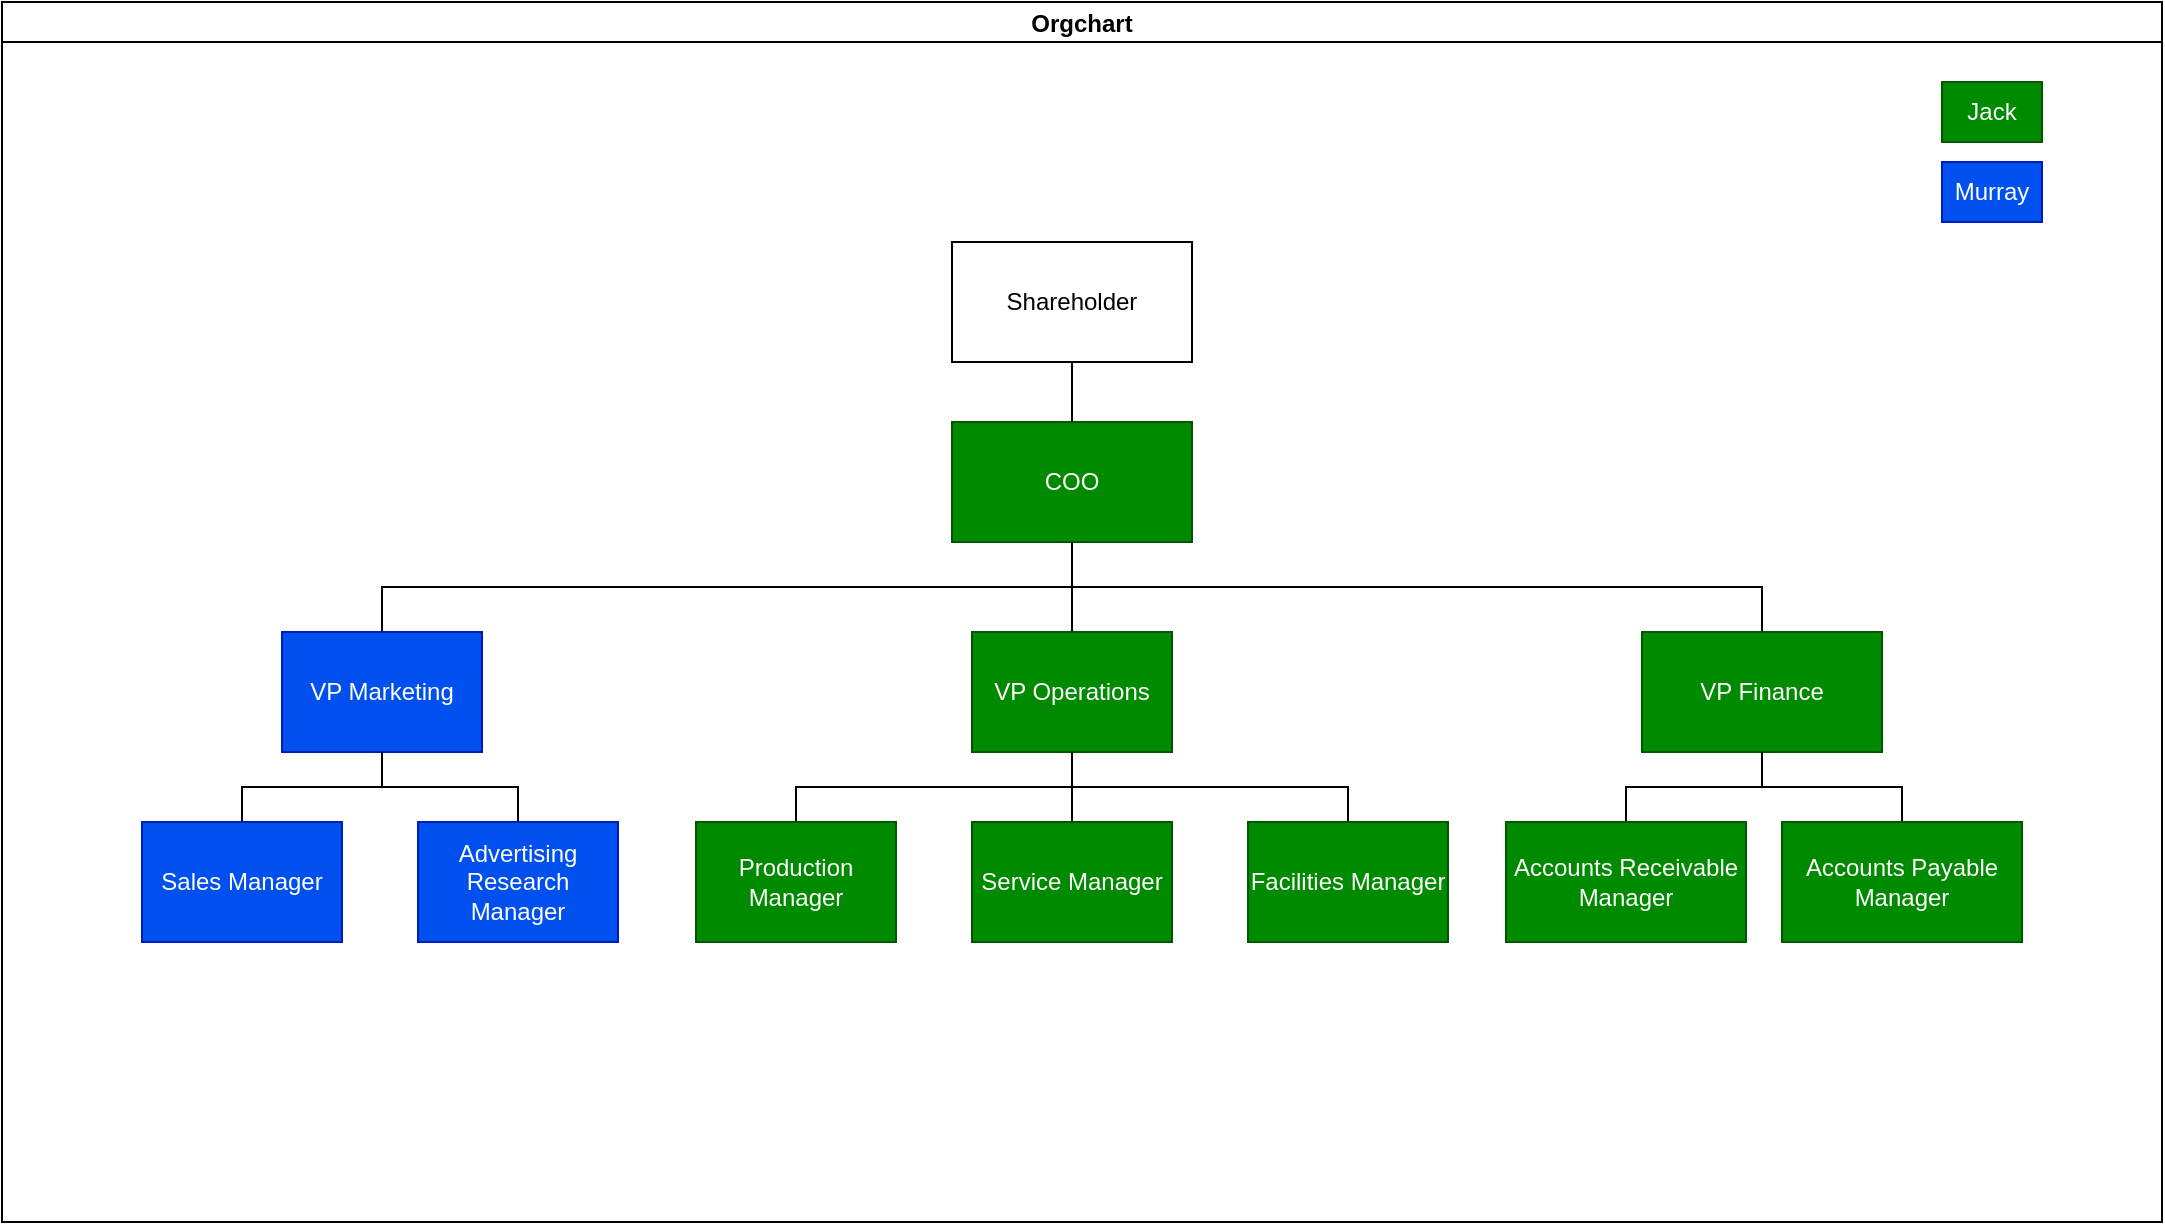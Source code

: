 <mxfile version="24.2.5" type="device" pages="2">
  <diagram id="prtHgNgQTEPvFCAcTncT" name="Initial Org Chart">
    <mxGraphModel dx="1434" dy="835" grid="1" gridSize="10" guides="1" tooltips="1" connect="1" arrows="1" fold="1" page="1" pageScale="1" pageWidth="1169" pageHeight="827" math="0" shadow="0">
      <root>
        <mxCell id="0" />
        <mxCell id="1" parent="0" />
        <mxCell id="6l5xIXxNQ7RAkP5oyuOz-1" value="Orgchart" style="swimlane;startSize=20;horizontal=1;containerType=tree;newEdgeStyle={&quot;edgeStyle&quot;:&quot;elbowEdgeStyle&quot;,&quot;startArrow&quot;:&quot;none&quot;,&quot;endArrow&quot;:&quot;none&quot;};" vertex="1" parent="1">
          <mxGeometry x="45" y="40" width="1080" height="610" as="geometry" />
        </mxCell>
        <mxCell id="6l5xIXxNQ7RAkP5oyuOz-2" value="" style="edgeStyle=elbowEdgeStyle;elbow=vertical;sourcePerimeterSpacing=0;targetPerimeterSpacing=0;startArrow=none;endArrow=none;rounded=0;curved=0;" edge="1" parent="6l5xIXxNQ7RAkP5oyuOz-1" source="6l5xIXxNQ7RAkP5oyuOz-4" target="6l5xIXxNQ7RAkP5oyuOz-5">
          <mxGeometry relative="1" as="geometry" />
        </mxCell>
        <mxCell id="6l5xIXxNQ7RAkP5oyuOz-3" value="" style="edgeStyle=elbowEdgeStyle;elbow=vertical;sourcePerimeterSpacing=0;targetPerimeterSpacing=0;startArrow=none;endArrow=none;rounded=0;curved=0;" edge="1" parent="6l5xIXxNQ7RAkP5oyuOz-1" source="6l5xIXxNQ7RAkP5oyuOz-4" target="6l5xIXxNQ7RAkP5oyuOz-6">
          <mxGeometry relative="1" as="geometry" />
        </mxCell>
        <UserObject label="COO" treeRoot="1" id="6l5xIXxNQ7RAkP5oyuOz-4">
          <mxCell style="whiteSpace=wrap;html=1;align=center;treeFolding=1;treeMoving=1;newEdgeStyle={&quot;edgeStyle&quot;:&quot;elbowEdgeStyle&quot;,&quot;startArrow&quot;:&quot;none&quot;,&quot;endArrow&quot;:&quot;none&quot;};fillColor=#008a00;fontColor=#ffffff;strokeColor=#005700;" vertex="1" parent="6l5xIXxNQ7RAkP5oyuOz-1">
            <mxGeometry x="475" y="210" width="120" height="60" as="geometry" />
          </mxCell>
        </UserObject>
        <mxCell id="6l5xIXxNQ7RAkP5oyuOz-5" value="VP Marketing" style="whiteSpace=wrap;html=1;align=center;verticalAlign=middle;treeFolding=1;treeMoving=1;newEdgeStyle={&quot;edgeStyle&quot;:&quot;elbowEdgeStyle&quot;,&quot;startArrow&quot;:&quot;none&quot;,&quot;endArrow&quot;:&quot;none&quot;};fillColor=#0050ef;fontColor=#ffffff;strokeColor=#001DBC;" vertex="1" parent="6l5xIXxNQ7RAkP5oyuOz-1">
          <mxGeometry x="140" y="315" width="100" height="60" as="geometry" />
        </mxCell>
        <mxCell id="6l5xIXxNQ7RAkP5oyuOz-6" value="VP Operations" style="whiteSpace=wrap;html=1;align=center;verticalAlign=middle;treeFolding=1;treeMoving=1;newEdgeStyle={&quot;edgeStyle&quot;:&quot;elbowEdgeStyle&quot;,&quot;startArrow&quot;:&quot;none&quot;,&quot;endArrow&quot;:&quot;none&quot;};fillColor=#008a00;fontColor=#ffffff;strokeColor=#005700;" vertex="1" parent="6l5xIXxNQ7RAkP5oyuOz-1">
          <mxGeometry x="485" y="315" width="100" height="60" as="geometry" />
        </mxCell>
        <mxCell id="6l5xIXxNQ7RAkP5oyuOz-11" value="" style="edgeStyle=elbowEdgeStyle;rounded=0;orthogonalLoop=1;jettySize=auto;html=1;elbow=horizontal;startArrow=none;endArrow=none;" edge="1" source="6l5xIXxNQ7RAkP5oyuOz-4" target="6l5xIXxNQ7RAkP5oyuOz-12" parent="6l5xIXxNQ7RAkP5oyuOz-1">
          <mxGeometry relative="1" as="geometry" />
        </mxCell>
        <UserObject label="Shareholder" treeRoot="1" id="6l5xIXxNQ7RAkP5oyuOz-12">
          <mxCell style="whiteSpace=wrap;html=1;align=center;treeFolding=1;treeMoving=1;newEdgeStyle={&quot;edgeStyle&quot;:&quot;elbowEdgeStyle&quot;,&quot;startArrow&quot;:&quot;none&quot;,&quot;endArrow&quot;:&quot;none&quot;};" vertex="1" parent="6l5xIXxNQ7RAkP5oyuOz-1">
            <mxGeometry x="475" y="120" width="120" height="60" as="geometry" />
          </mxCell>
        </UserObject>
        <mxCell id="6l5xIXxNQ7RAkP5oyuOz-13" value="" style="edgeStyle=elbowEdgeStyle;elbow=vertical;sourcePerimeterSpacing=0;targetPerimeterSpacing=0;startArrow=none;endArrow=none;rounded=0;curved=0;" edge="1" target="6l5xIXxNQ7RAkP5oyuOz-14" source="6l5xIXxNQ7RAkP5oyuOz-5" parent="6l5xIXxNQ7RAkP5oyuOz-1">
          <mxGeometry relative="1" as="geometry">
            <mxPoint x="320" y="310" as="sourcePoint" />
          </mxGeometry>
        </mxCell>
        <mxCell id="6l5xIXxNQ7RAkP5oyuOz-14" value="Sales Manager" style="whiteSpace=wrap;html=1;align=center;verticalAlign=middle;treeFolding=1;treeMoving=1;newEdgeStyle={&quot;edgeStyle&quot;:&quot;elbowEdgeStyle&quot;,&quot;startArrow&quot;:&quot;none&quot;,&quot;endArrow&quot;:&quot;none&quot;};fillColor=#0050ef;fontColor=#ffffff;strokeColor=#001DBC;" vertex="1" parent="6l5xIXxNQ7RAkP5oyuOz-1">
          <mxGeometry x="70" y="410" width="100" height="60" as="geometry" />
        </mxCell>
        <mxCell id="6l5xIXxNQ7RAkP5oyuOz-15" value="" style="edgeStyle=elbowEdgeStyle;rounded=0;orthogonalLoop=1;jettySize=auto;html=1;elbow=vertical;startArrow=none;endArrow=none;" edge="1" source="6l5xIXxNQ7RAkP5oyuOz-4" target="6l5xIXxNQ7RAkP5oyuOz-16" parent="6l5xIXxNQ7RAkP5oyuOz-1">
          <mxGeometry relative="1" as="geometry" />
        </mxCell>
        <UserObject label="VP Finance" treeRoot="1" id="6l5xIXxNQ7RAkP5oyuOz-16">
          <mxCell style="whiteSpace=wrap;html=1;align=center;treeFolding=1;treeMoving=1;newEdgeStyle={&quot;edgeStyle&quot;:&quot;elbowEdgeStyle&quot;,&quot;startArrow&quot;:&quot;none&quot;,&quot;endArrow&quot;:&quot;none&quot;};fillColor=#008a00;fontColor=#ffffff;strokeColor=#005700;" vertex="1" parent="6l5xIXxNQ7RAkP5oyuOz-1">
            <mxGeometry x="820" y="315" width="120" height="60" as="geometry" />
          </mxCell>
        </UserObject>
        <mxCell id="6l5xIXxNQ7RAkP5oyuOz-17" value="" style="edgeStyle=elbowEdgeStyle;elbow=vertical;sourcePerimeterSpacing=0;targetPerimeterSpacing=0;startArrow=none;endArrow=none;rounded=0;curved=0;" edge="1" target="6l5xIXxNQ7RAkP5oyuOz-18" source="6l5xIXxNQ7RAkP5oyuOz-5" parent="6l5xIXxNQ7RAkP5oyuOz-1">
          <mxGeometry relative="1" as="geometry">
            <mxPoint x="320" y="310" as="sourcePoint" />
          </mxGeometry>
        </mxCell>
        <mxCell id="6l5xIXxNQ7RAkP5oyuOz-18" value="Advertising Research Manager" style="whiteSpace=wrap;html=1;align=center;verticalAlign=middle;treeFolding=1;treeMoving=1;newEdgeStyle={&quot;edgeStyle&quot;:&quot;elbowEdgeStyle&quot;,&quot;startArrow&quot;:&quot;none&quot;,&quot;endArrow&quot;:&quot;none&quot;};fillColor=#0050ef;fontColor=#ffffff;strokeColor=#001DBC;" vertex="1" parent="6l5xIXxNQ7RAkP5oyuOz-1">
          <mxGeometry x="208" y="410" width="100" height="60" as="geometry" />
        </mxCell>
        <mxCell id="6l5xIXxNQ7RAkP5oyuOz-19" value="" style="edgeStyle=elbowEdgeStyle;elbow=vertical;sourcePerimeterSpacing=0;targetPerimeterSpacing=0;startArrow=none;endArrow=none;rounded=0;curved=0;" edge="1" target="6l5xIXxNQ7RAkP5oyuOz-20" source="6l5xIXxNQ7RAkP5oyuOz-6" parent="6l5xIXxNQ7RAkP5oyuOz-1">
          <mxGeometry relative="1" as="geometry">
            <mxPoint x="665" y="315" as="sourcePoint" />
          </mxGeometry>
        </mxCell>
        <mxCell id="6l5xIXxNQ7RAkP5oyuOz-20" value="Production Manager" style="whiteSpace=wrap;html=1;align=center;verticalAlign=middle;treeFolding=1;treeMoving=1;newEdgeStyle={&quot;edgeStyle&quot;:&quot;elbowEdgeStyle&quot;,&quot;startArrow&quot;:&quot;none&quot;,&quot;endArrow&quot;:&quot;none&quot;};fillColor=#008a00;fontColor=#ffffff;strokeColor=#005700;" vertex="1" parent="6l5xIXxNQ7RAkP5oyuOz-1">
          <mxGeometry x="347" y="410" width="100" height="60" as="geometry" />
        </mxCell>
        <mxCell id="6l5xIXxNQ7RAkP5oyuOz-21" value="" style="edgeStyle=elbowEdgeStyle;elbow=vertical;sourcePerimeterSpacing=0;targetPerimeterSpacing=0;startArrow=none;endArrow=none;rounded=0;curved=0;" edge="1" target="6l5xIXxNQ7RAkP5oyuOz-22" source="6l5xIXxNQ7RAkP5oyuOz-6" parent="6l5xIXxNQ7RAkP5oyuOz-1">
          <mxGeometry relative="1" as="geometry">
            <mxPoint x="665" y="315" as="sourcePoint" />
          </mxGeometry>
        </mxCell>
        <mxCell id="6l5xIXxNQ7RAkP5oyuOz-22" value="Service Manager" style="whiteSpace=wrap;html=1;align=center;verticalAlign=middle;treeFolding=1;treeMoving=1;newEdgeStyle={&quot;edgeStyle&quot;:&quot;elbowEdgeStyle&quot;,&quot;startArrow&quot;:&quot;none&quot;,&quot;endArrow&quot;:&quot;none&quot;};fillColor=#008a00;fontColor=#ffffff;strokeColor=#005700;" vertex="1" parent="6l5xIXxNQ7RAkP5oyuOz-1">
          <mxGeometry x="485" y="410" width="100" height="60" as="geometry" />
        </mxCell>
        <mxCell id="6l5xIXxNQ7RAkP5oyuOz-23" value="" style="edgeStyle=elbowEdgeStyle;elbow=vertical;sourcePerimeterSpacing=0;targetPerimeterSpacing=0;startArrow=none;endArrow=none;rounded=0;curved=0;" edge="1" target="6l5xIXxNQ7RAkP5oyuOz-24" source="6l5xIXxNQ7RAkP5oyuOz-6" parent="6l5xIXxNQ7RAkP5oyuOz-1">
          <mxGeometry relative="1" as="geometry">
            <mxPoint x="665" y="315" as="sourcePoint" />
          </mxGeometry>
        </mxCell>
        <mxCell id="6l5xIXxNQ7RAkP5oyuOz-24" value="Facilities Manager" style="whiteSpace=wrap;html=1;align=center;verticalAlign=middle;treeFolding=1;treeMoving=1;newEdgeStyle={&quot;edgeStyle&quot;:&quot;elbowEdgeStyle&quot;,&quot;startArrow&quot;:&quot;none&quot;,&quot;endArrow&quot;:&quot;none&quot;};fillColor=#008a00;fontColor=#ffffff;strokeColor=#005700;" vertex="1" parent="6l5xIXxNQ7RAkP5oyuOz-1">
          <mxGeometry x="623" y="410" width="100" height="60" as="geometry" />
        </mxCell>
        <mxCell id="6l5xIXxNQ7RAkP5oyuOz-25" value="" style="edgeStyle=elbowEdgeStyle;rounded=0;orthogonalLoop=1;jettySize=auto;html=1;elbow=vertical;startArrow=none;endArrow=none;" edge="1" target="6l5xIXxNQ7RAkP5oyuOz-26" source="6l5xIXxNQ7RAkP5oyuOz-16" parent="6l5xIXxNQ7RAkP5oyuOz-1">
          <mxGeometry relative="1" as="geometry">
            <mxPoint x="735" y="310" as="sourcePoint" />
          </mxGeometry>
        </mxCell>
        <UserObject label="Accounts Receivable Manager" treeRoot="1" id="6l5xIXxNQ7RAkP5oyuOz-26">
          <mxCell style="whiteSpace=wrap;html=1;align=center;treeFolding=1;treeMoving=1;newEdgeStyle={&quot;edgeStyle&quot;:&quot;elbowEdgeStyle&quot;,&quot;startArrow&quot;:&quot;none&quot;,&quot;endArrow&quot;:&quot;none&quot;};fillColor=#008a00;fontColor=#ffffff;strokeColor=#005700;" vertex="1" parent="6l5xIXxNQ7RAkP5oyuOz-1">
            <mxGeometry x="752" y="410" width="120" height="60" as="geometry" />
          </mxCell>
        </UserObject>
        <mxCell id="6l5xIXxNQ7RAkP5oyuOz-27" value="" style="edgeStyle=elbowEdgeStyle;rounded=0;orthogonalLoop=1;jettySize=auto;html=1;elbow=vertical;startArrow=none;endArrow=none;" edge="1" target="6l5xIXxNQ7RAkP5oyuOz-28" source="6l5xIXxNQ7RAkP5oyuOz-16" parent="6l5xIXxNQ7RAkP5oyuOz-1">
          <mxGeometry relative="1" as="geometry">
            <mxPoint x="735" y="310" as="sourcePoint" />
          </mxGeometry>
        </mxCell>
        <UserObject label="Accounts Payable Manager" treeRoot="1" id="6l5xIXxNQ7RAkP5oyuOz-28">
          <mxCell style="whiteSpace=wrap;html=1;align=center;treeFolding=1;treeMoving=1;newEdgeStyle={&quot;edgeStyle&quot;:&quot;elbowEdgeStyle&quot;,&quot;startArrow&quot;:&quot;none&quot;,&quot;endArrow&quot;:&quot;none&quot;};fillColor=#008a00;fontColor=#ffffff;strokeColor=#005700;" vertex="1" parent="6l5xIXxNQ7RAkP5oyuOz-1">
            <mxGeometry x="890" y="410" width="120" height="60" as="geometry" />
          </mxCell>
        </UserObject>
        <mxCell id="KwGVMQ8CZyMnNxMYBmU4-1" value="Jack" style="rounded=0;whiteSpace=wrap;html=1;fillColor=#008a00;fontColor=#ffffff;strokeColor=#005700;" vertex="1" parent="6l5xIXxNQ7RAkP5oyuOz-1">
          <mxGeometry x="970" y="40" width="50" height="30" as="geometry" />
        </mxCell>
        <mxCell id="KwGVMQ8CZyMnNxMYBmU4-2" value="Murray" style="rounded=0;whiteSpace=wrap;html=1;fillColor=#0050ef;fontColor=#ffffff;strokeColor=#001DBC;" vertex="1" parent="6l5xIXxNQ7RAkP5oyuOz-1">
          <mxGeometry x="970" y="80" width="50" height="30" as="geometry" />
        </mxCell>
      </root>
    </mxGraphModel>
  </diagram>
  <diagram name="Revised Org Chart" id="eMnksjZxXdfOJxNk1rsV">
    <mxGraphModel dx="1434" dy="835" grid="1" gridSize="10" guides="1" tooltips="1" connect="1" arrows="1" fold="1" page="1" pageScale="1" pageWidth="1169" pageHeight="827" math="0" shadow="0">
      <root>
        <mxCell id="6fmJqbYU1tzp-I99zwMP-0" />
        <mxCell id="6fmJqbYU1tzp-I99zwMP-1" parent="6fmJqbYU1tzp-I99zwMP-0" />
        <mxCell id="6fmJqbYU1tzp-I99zwMP-2" value="Orgchart" style="swimlane;startSize=20;horizontal=1;containerType=tree;newEdgeStyle={&quot;edgeStyle&quot;:&quot;elbowEdgeStyle&quot;,&quot;startArrow&quot;:&quot;none&quot;,&quot;endArrow&quot;:&quot;none&quot;};" vertex="1" parent="6fmJqbYU1tzp-I99zwMP-1">
          <mxGeometry x="45" y="40" width="1080" height="610" as="geometry" />
        </mxCell>
        <mxCell id="6fmJqbYU1tzp-I99zwMP-3" value="" style="edgeStyle=elbowEdgeStyle;elbow=vertical;sourcePerimeterSpacing=0;targetPerimeterSpacing=0;startArrow=none;endArrow=none;rounded=0;curved=0;" edge="1" parent="6fmJqbYU1tzp-I99zwMP-2" source="6fmJqbYU1tzp-I99zwMP-5" target="6fmJqbYU1tzp-I99zwMP-6">
          <mxGeometry relative="1" as="geometry" />
        </mxCell>
        <mxCell id="6fmJqbYU1tzp-I99zwMP-4" value="" style="edgeStyle=elbowEdgeStyle;elbow=vertical;sourcePerimeterSpacing=0;targetPerimeterSpacing=0;startArrow=none;endArrow=none;rounded=0;curved=0;" edge="1" parent="6fmJqbYU1tzp-I99zwMP-2" source="6fmJqbYU1tzp-I99zwMP-5" target="6fmJqbYU1tzp-I99zwMP-7">
          <mxGeometry relative="1" as="geometry" />
        </mxCell>
        <UserObject label="COO" treeRoot="1" id="6fmJqbYU1tzp-I99zwMP-5">
          <mxCell style="whiteSpace=wrap;html=1;align=center;treeFolding=1;treeMoving=1;newEdgeStyle={&quot;edgeStyle&quot;:&quot;elbowEdgeStyle&quot;,&quot;startArrow&quot;:&quot;none&quot;,&quot;endArrow&quot;:&quot;none&quot;};fillColor=#008a00;fontColor=#ffffff;strokeColor=#005700;" vertex="1" parent="6fmJqbYU1tzp-I99zwMP-2">
            <mxGeometry x="475" y="210" width="120" height="60" as="geometry" />
          </mxCell>
        </UserObject>
        <mxCell id="6fmJqbYU1tzp-I99zwMP-6" value="VP Marketing" style="whiteSpace=wrap;html=1;align=center;verticalAlign=middle;treeFolding=1;treeMoving=1;newEdgeStyle={&quot;edgeStyle&quot;:&quot;elbowEdgeStyle&quot;,&quot;startArrow&quot;:&quot;none&quot;,&quot;endArrow&quot;:&quot;none&quot;};fillColor=#0050ef;fontColor=#ffffff;strokeColor=#001DBC;" vertex="1" parent="6fmJqbYU1tzp-I99zwMP-2">
          <mxGeometry x="140" y="315" width="100" height="60" as="geometry" />
        </mxCell>
        <mxCell id="6fmJqbYU1tzp-I99zwMP-7" value="VP Operations" style="whiteSpace=wrap;html=1;align=center;verticalAlign=middle;treeFolding=1;treeMoving=1;newEdgeStyle={&quot;edgeStyle&quot;:&quot;elbowEdgeStyle&quot;,&quot;startArrow&quot;:&quot;none&quot;,&quot;endArrow&quot;:&quot;none&quot;};fillColor=#008a00;fontColor=#ffffff;strokeColor=#005700;" vertex="1" parent="6fmJqbYU1tzp-I99zwMP-2">
          <mxGeometry x="485" y="315" width="100" height="60" as="geometry" />
        </mxCell>
        <mxCell id="6fmJqbYU1tzp-I99zwMP-8" value="" style="edgeStyle=elbowEdgeStyle;rounded=0;orthogonalLoop=1;jettySize=auto;html=1;elbow=horizontal;startArrow=none;endArrow=none;" edge="1" parent="6fmJqbYU1tzp-I99zwMP-2" source="6fmJqbYU1tzp-I99zwMP-5" target="6fmJqbYU1tzp-I99zwMP-9">
          <mxGeometry relative="1" as="geometry" />
        </mxCell>
        <UserObject label="Shareholder" treeRoot="1" id="6fmJqbYU1tzp-I99zwMP-9">
          <mxCell style="whiteSpace=wrap;html=1;align=center;treeFolding=1;treeMoving=1;newEdgeStyle={&quot;edgeStyle&quot;:&quot;elbowEdgeStyle&quot;,&quot;startArrow&quot;:&quot;none&quot;,&quot;endArrow&quot;:&quot;none&quot;};" vertex="1" parent="6fmJqbYU1tzp-I99zwMP-2">
            <mxGeometry x="475" y="120" width="120" height="60" as="geometry" />
          </mxCell>
        </UserObject>
        <mxCell id="6fmJqbYU1tzp-I99zwMP-10" value="" style="edgeStyle=elbowEdgeStyle;elbow=vertical;sourcePerimeterSpacing=0;targetPerimeterSpacing=0;startArrow=none;endArrow=none;rounded=0;curved=0;" edge="1" parent="6fmJqbYU1tzp-I99zwMP-2" source="6fmJqbYU1tzp-I99zwMP-6" target="6fmJqbYU1tzp-I99zwMP-11">
          <mxGeometry relative="1" as="geometry">
            <mxPoint x="320" y="310" as="sourcePoint" />
          </mxGeometry>
        </mxCell>
        <mxCell id="6fmJqbYU1tzp-I99zwMP-11" value="Sales Manager" style="whiteSpace=wrap;html=1;align=center;verticalAlign=middle;treeFolding=1;treeMoving=1;newEdgeStyle={&quot;edgeStyle&quot;:&quot;elbowEdgeStyle&quot;,&quot;startArrow&quot;:&quot;none&quot;,&quot;endArrow&quot;:&quot;none&quot;};fillColor=#0050ef;fontColor=#ffffff;strokeColor=#001DBC;" vertex="1" parent="6fmJqbYU1tzp-I99zwMP-2">
          <mxGeometry x="70" y="410" width="100" height="60" as="geometry" />
        </mxCell>
        <mxCell id="6fmJqbYU1tzp-I99zwMP-12" value="" style="edgeStyle=elbowEdgeStyle;rounded=0;orthogonalLoop=1;jettySize=auto;html=1;elbow=vertical;startArrow=none;endArrow=none;" edge="1" parent="6fmJqbYU1tzp-I99zwMP-2" source="6fmJqbYU1tzp-I99zwMP-5" target="6fmJqbYU1tzp-I99zwMP-13">
          <mxGeometry relative="1" as="geometry" />
        </mxCell>
        <UserObject label="VP Finance" treeRoot="1" id="6fmJqbYU1tzp-I99zwMP-13">
          <mxCell style="whiteSpace=wrap;html=1;align=center;treeFolding=1;treeMoving=1;newEdgeStyle={&quot;edgeStyle&quot;:&quot;elbowEdgeStyle&quot;,&quot;startArrow&quot;:&quot;none&quot;,&quot;endArrow&quot;:&quot;none&quot;};fillColor=#008a00;fontColor=#ffffff;strokeColor=#005700;" vertex="1" parent="6fmJqbYU1tzp-I99zwMP-2">
            <mxGeometry x="820" y="315" width="120" height="60" as="geometry" />
          </mxCell>
        </UserObject>
        <mxCell id="6fmJqbYU1tzp-I99zwMP-14" value="" style="edgeStyle=elbowEdgeStyle;elbow=vertical;sourcePerimeterSpacing=0;targetPerimeterSpacing=0;startArrow=none;endArrow=none;rounded=0;curved=0;" edge="1" parent="6fmJqbYU1tzp-I99zwMP-2" source="6fmJqbYU1tzp-I99zwMP-6" target="6fmJqbYU1tzp-I99zwMP-15">
          <mxGeometry relative="1" as="geometry">
            <mxPoint x="320" y="310" as="sourcePoint" />
          </mxGeometry>
        </mxCell>
        <mxCell id="6fmJqbYU1tzp-I99zwMP-15" value="Advertising Research Manager" style="whiteSpace=wrap;html=1;align=center;verticalAlign=middle;treeFolding=1;treeMoving=1;newEdgeStyle={&quot;edgeStyle&quot;:&quot;elbowEdgeStyle&quot;,&quot;startArrow&quot;:&quot;none&quot;,&quot;endArrow&quot;:&quot;none&quot;};fillColor=#0050ef;fontColor=#ffffff;strokeColor=#001DBC;" vertex="1" parent="6fmJqbYU1tzp-I99zwMP-2">
          <mxGeometry x="208" y="410" width="100" height="60" as="geometry" />
        </mxCell>
        <mxCell id="6fmJqbYU1tzp-I99zwMP-16" value="" style="edgeStyle=elbowEdgeStyle;elbow=vertical;sourcePerimeterSpacing=0;targetPerimeterSpacing=0;startArrow=none;endArrow=none;rounded=0;curved=0;" edge="1" parent="6fmJqbYU1tzp-I99zwMP-2" source="6fmJqbYU1tzp-I99zwMP-7" target="6fmJqbYU1tzp-I99zwMP-17">
          <mxGeometry relative="1" as="geometry">
            <mxPoint x="665" y="315" as="sourcePoint" />
          </mxGeometry>
        </mxCell>
        <mxCell id="6fmJqbYU1tzp-I99zwMP-17" value="Production Manager" style="whiteSpace=wrap;html=1;align=center;verticalAlign=middle;treeFolding=1;treeMoving=1;newEdgeStyle={&quot;edgeStyle&quot;:&quot;elbowEdgeStyle&quot;,&quot;startArrow&quot;:&quot;none&quot;,&quot;endArrow&quot;:&quot;none&quot;};fillColor=#008a00;fontColor=#ffffff;strokeColor=#005700;" vertex="1" parent="6fmJqbYU1tzp-I99zwMP-2">
          <mxGeometry x="347" y="410" width="100" height="60" as="geometry" />
        </mxCell>
        <mxCell id="6fmJqbYU1tzp-I99zwMP-18" value="" style="edgeStyle=elbowEdgeStyle;elbow=vertical;sourcePerimeterSpacing=0;targetPerimeterSpacing=0;startArrow=none;endArrow=none;rounded=0;curved=0;" edge="1" parent="6fmJqbYU1tzp-I99zwMP-2" source="6fmJqbYU1tzp-I99zwMP-7" target="6fmJqbYU1tzp-I99zwMP-19">
          <mxGeometry relative="1" as="geometry">
            <mxPoint x="665" y="315" as="sourcePoint" />
          </mxGeometry>
        </mxCell>
        <mxCell id="6fmJqbYU1tzp-I99zwMP-19" value="Service Manager" style="whiteSpace=wrap;html=1;align=center;verticalAlign=middle;treeFolding=1;treeMoving=1;newEdgeStyle={&quot;edgeStyle&quot;:&quot;elbowEdgeStyle&quot;,&quot;startArrow&quot;:&quot;none&quot;,&quot;endArrow&quot;:&quot;none&quot;};fillColor=#0050ef;fontColor=#ffffff;strokeColor=#001DBC;" vertex="1" parent="6fmJqbYU1tzp-I99zwMP-2">
          <mxGeometry x="485" y="410" width="100" height="60" as="geometry" />
        </mxCell>
        <mxCell id="6fmJqbYU1tzp-I99zwMP-20" value="" style="edgeStyle=elbowEdgeStyle;elbow=vertical;sourcePerimeterSpacing=0;targetPerimeterSpacing=0;startArrow=none;endArrow=none;rounded=0;curved=0;" edge="1" parent="6fmJqbYU1tzp-I99zwMP-2" source="6fmJqbYU1tzp-I99zwMP-7" target="6fmJqbYU1tzp-I99zwMP-21">
          <mxGeometry relative="1" as="geometry">
            <mxPoint x="665" y="315" as="sourcePoint" />
          </mxGeometry>
        </mxCell>
        <mxCell id="6fmJqbYU1tzp-I99zwMP-21" value="Facilities Manager" style="whiteSpace=wrap;html=1;align=center;verticalAlign=middle;treeFolding=1;treeMoving=1;newEdgeStyle={&quot;edgeStyle&quot;:&quot;elbowEdgeStyle&quot;,&quot;startArrow&quot;:&quot;none&quot;,&quot;endArrow&quot;:&quot;none&quot;};fillColor=#008a00;fontColor=#ffffff;strokeColor=#005700;" vertex="1" parent="6fmJqbYU1tzp-I99zwMP-2">
          <mxGeometry x="623" y="410" width="100" height="60" as="geometry" />
        </mxCell>
        <mxCell id="6fmJqbYU1tzp-I99zwMP-22" value="" style="edgeStyle=elbowEdgeStyle;rounded=0;orthogonalLoop=1;jettySize=auto;html=1;elbow=vertical;startArrow=none;endArrow=none;" edge="1" parent="6fmJqbYU1tzp-I99zwMP-2" source="6fmJqbYU1tzp-I99zwMP-13" target="6fmJqbYU1tzp-I99zwMP-23">
          <mxGeometry relative="1" as="geometry">
            <mxPoint x="735" y="310" as="sourcePoint" />
          </mxGeometry>
        </mxCell>
        <UserObject label="Accounts Receivable Manager" treeRoot="1" id="6fmJqbYU1tzp-I99zwMP-23">
          <mxCell style="whiteSpace=wrap;html=1;align=center;treeFolding=1;treeMoving=1;newEdgeStyle={&quot;edgeStyle&quot;:&quot;elbowEdgeStyle&quot;,&quot;startArrow&quot;:&quot;none&quot;,&quot;endArrow&quot;:&quot;none&quot;};fillColor=#0050ef;fontColor=#ffffff;strokeColor=#001DBC;" vertex="1" parent="6fmJqbYU1tzp-I99zwMP-2">
            <mxGeometry x="752" y="410" width="120" height="60" as="geometry" />
          </mxCell>
        </UserObject>
        <mxCell id="6fmJqbYU1tzp-I99zwMP-24" value="" style="edgeStyle=elbowEdgeStyle;rounded=0;orthogonalLoop=1;jettySize=auto;html=1;elbow=vertical;startArrow=none;endArrow=none;" edge="1" parent="6fmJqbYU1tzp-I99zwMP-2" source="6fmJqbYU1tzp-I99zwMP-13" target="6fmJqbYU1tzp-I99zwMP-25">
          <mxGeometry relative="1" as="geometry">
            <mxPoint x="735" y="310" as="sourcePoint" />
          </mxGeometry>
        </mxCell>
        <UserObject label="Accounts Payable Manager" treeRoot="1" id="6fmJqbYU1tzp-I99zwMP-25">
          <mxCell style="whiteSpace=wrap;html=1;align=center;treeFolding=1;treeMoving=1;newEdgeStyle={&quot;edgeStyle&quot;:&quot;elbowEdgeStyle&quot;,&quot;startArrow&quot;:&quot;none&quot;,&quot;endArrow&quot;:&quot;none&quot;};fillColor=#0050ef;fontColor=#ffffff;strokeColor=#001DBC;" vertex="1" parent="6fmJqbYU1tzp-I99zwMP-2">
            <mxGeometry x="890" y="410" width="120" height="60" as="geometry" />
          </mxCell>
        </UserObject>
        <mxCell id="pzWM3A3Ne4n02mJv-k3a-0" value="Jack" style="rounded=0;whiteSpace=wrap;html=1;fillColor=#008a00;fontColor=#ffffff;strokeColor=#005700;" vertex="1" parent="6fmJqbYU1tzp-I99zwMP-1">
          <mxGeometry x="1015" y="80" width="50" height="30" as="geometry" />
        </mxCell>
        <mxCell id="pzWM3A3Ne4n02mJv-k3a-1" value="Murray" style="rounded=0;whiteSpace=wrap;html=1;fillColor=#0050ef;fontColor=#ffffff;strokeColor=#001DBC;" vertex="1" parent="6fmJqbYU1tzp-I99zwMP-1">
          <mxGeometry x="1015" y="120" width="50" height="30" as="geometry" />
        </mxCell>
      </root>
    </mxGraphModel>
  </diagram>
</mxfile>

